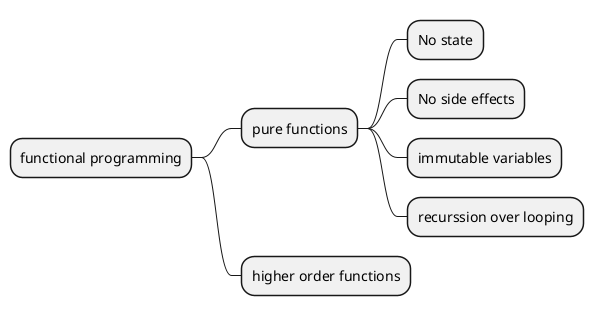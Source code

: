 @startmindmap
* functional programming
** pure functions
*** No state
*** No side effects
*** immutable variables
*** recurssion over looping
** higher order functions
@endmindmap